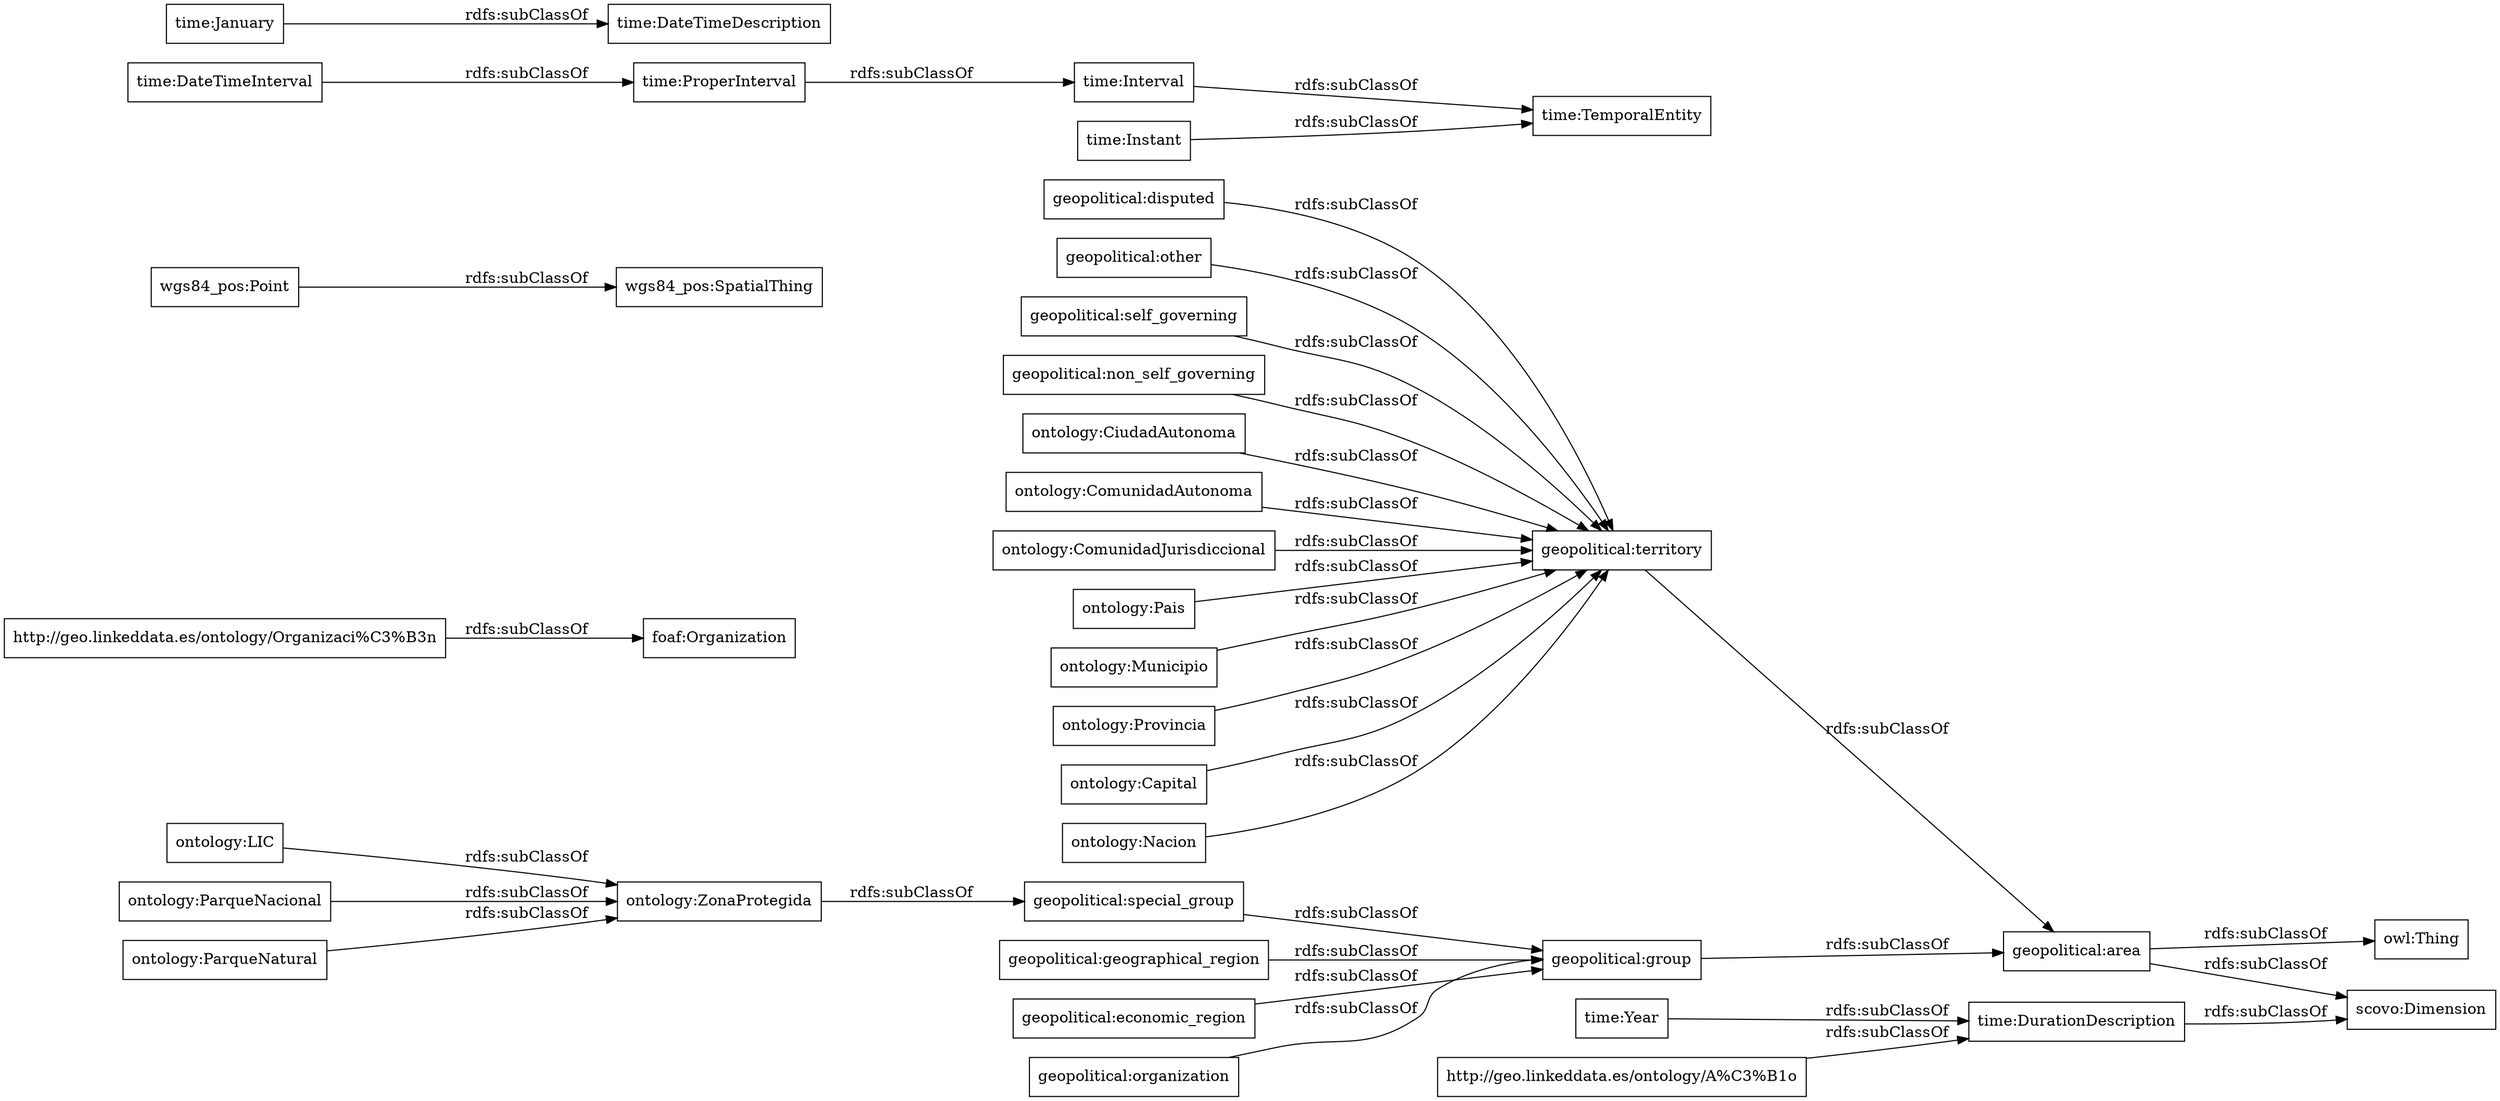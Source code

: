 digraph ar2dtool_diagram { 
rankdir=LR;
size="1000"
node [shape = rectangle, color="black"]; "ontology:LIC" "ontology:CiudadAutonoma" "ontology:ParqueNacional" "ontology:ComunidadAutonoma" "ontology:ComunidadJurisdiccional" "geopolitical:territory" "ontology:Pais" "ontology:ZonaProtegida" "ontology:Municipio" "ontology:Provincia" "ontology:Capital" "ontology:ParqueNatural" "ontology:Nacion" "foaf:Organization" "time:DurationDescription" "wgs84_pos:SpatialThing" "scovo:Dimension" "http://geo.linkeddata.es/ontology/Organizaci%C3%B3n" "http://geo.linkeddata.es/ontology/A%C3%B1o" "geopolitical:area" "time:DateTimeInterval" "time:January" "time:ProperInterval" "time:Interval" "time:TemporalEntity" "time:Year" "time:DateTimeDescription" "time:Instant" "geopolitical:disputed" "geopolitical:special_group" "geopolitical:group" "geopolitical:geographical_region" "geopolitical:other" "geopolitical:economic_region" "geopolitical:self_governing" "geopolitical:non_self_governing" "geopolitical:organization" ; /*classes style*/
	"ontology:Provincia" -> "geopolitical:territory" [ label = "rdfs:subClassOf" ];
	"ontology:ParqueNatural" -> "ontology:ZonaProtegida" [ label = "rdfs:subClassOf" ];
	"ontology:Capital" -> "geopolitical:territory" [ label = "rdfs:subClassOf" ];
	"geopolitical:geographical_region" -> "geopolitical:group" [ label = "rdfs:subClassOf" ];
	"ontology:ComunidadJurisdiccional" -> "geopolitical:territory" [ label = "rdfs:subClassOf" ];
	"time:DateTimeInterval" -> "time:ProperInterval" [ label = "rdfs:subClassOf" ];
	"geopolitical:area" -> "scovo:Dimension" [ label = "rdfs:subClassOf" ];
	"geopolitical:area" -> "owl:Thing" [ label = "rdfs:subClassOf" ];
	"geopolitical:special_group" -> "geopolitical:group" [ label = "rdfs:subClassOf" ];
	"geopolitical:group" -> "geopolitical:area" [ label = "rdfs:subClassOf" ];
	"ontology:Pais" -> "geopolitical:territory" [ label = "rdfs:subClassOf" ];
	"time:Year" -> "time:DurationDescription" [ label = "rdfs:subClassOf" ];
	"time:Interval" -> "time:TemporalEntity" [ label = "rdfs:subClassOf" ];
	"http://geo.linkeddata.es/ontology/A%C3%B1o" -> "time:DurationDescription" [ label = "rdfs:subClassOf" ];
	"ontology:Municipio" -> "geopolitical:territory" [ label = "rdfs:subClassOf" ];
	"geopolitical:organization" -> "geopolitical:group" [ label = "rdfs:subClassOf" ];
	"wgs84_pos:Point" -> "wgs84_pos:SpatialThing" [ label = "rdfs:subClassOf" ];
	"ontology:Nacion" -> "geopolitical:territory" [ label = "rdfs:subClassOf" ];
	"time:DurationDescription" -> "scovo:Dimension" [ label = "rdfs:subClassOf" ];
	"geopolitical:territory" -> "geopolitical:area" [ label = "rdfs:subClassOf" ];
	"time:January" -> "time:DateTimeDescription" [ label = "rdfs:subClassOf" ];
	"ontology:LIC" -> "ontology:ZonaProtegida" [ label = "rdfs:subClassOf" ];
	"time:ProperInterval" -> "time:Interval" [ label = "rdfs:subClassOf" ];
	"geopolitical:non_self_governing" -> "geopolitical:territory" [ label = "rdfs:subClassOf" ];
	"time:Instant" -> "time:TemporalEntity" [ label = "rdfs:subClassOf" ];
	"ontology:CiudadAutonoma" -> "geopolitical:territory" [ label = "rdfs:subClassOf" ];
	"geopolitical:self_governing" -> "geopolitical:territory" [ label = "rdfs:subClassOf" ];
	"http://geo.linkeddata.es/ontology/Organizaci%C3%B3n" -> "foaf:Organization" [ label = "rdfs:subClassOf" ];
	"ontology:ComunidadAutonoma" -> "geopolitical:territory" [ label = "rdfs:subClassOf" ];
	"geopolitical:economic_region" -> "geopolitical:group" [ label = "rdfs:subClassOf" ];
	"ontology:ParqueNacional" -> "ontology:ZonaProtegida" [ label = "rdfs:subClassOf" ];
	"ontology:ZonaProtegida" -> "geopolitical:special_group" [ label = "rdfs:subClassOf" ];
	"geopolitical:disputed" -> "geopolitical:territory" [ label = "rdfs:subClassOf" ];
	"geopolitical:other" -> "geopolitical:territory" [ label = "rdfs:subClassOf" ];

}
